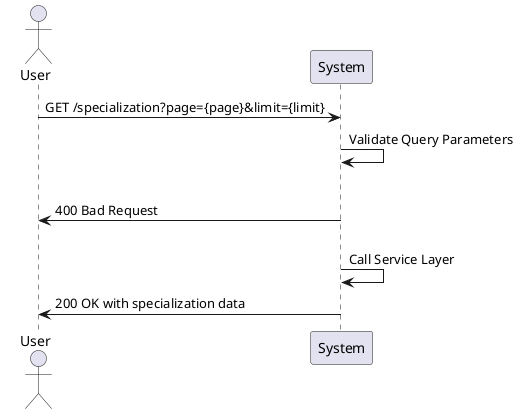 @startuml
actor User
participant System

User -> System: GET /specialization?page={page}&limit={limit}
System -> System: Validate Query Parameters
alt Invalid Query Parameters
    System -> User: 400 Bad Request
else Valid Query Parameters
    System -> System: Call Service Layer
    System -> User: 200 OK with specialization data
@enduml
